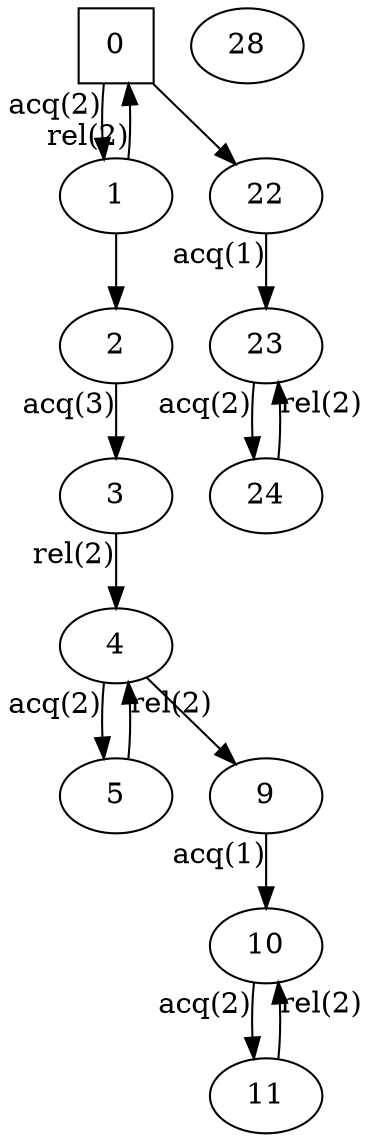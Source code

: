digraph auto_2{
0[shape=square];
1;
2;
3;
4;
5;
9;
10;
11;
22;
23;
24;
28;
2 -> 3[xlabel="acq(3)"];
0 -> 1[xlabel="acq(2)"];
0 -> 22;
1 -> 0[xlabel="rel(2)"];
1 -> 2;
5 -> 4[xlabel="rel(2)"];
22 -> 23[xlabel="acq(1)"];
23 -> 24[xlabel="acq(2)"];
3 -> 4[xlabel="rel(2)"];
24 -> 23[xlabel="rel(2)"];
4 -> 5[xlabel="acq(2)"];
4 -> 9;
11 -> 10[xlabel="rel(2)"];
9 -> 10[xlabel="acq(1)"];
10 -> 11[xlabel="acq(2)"];
}
